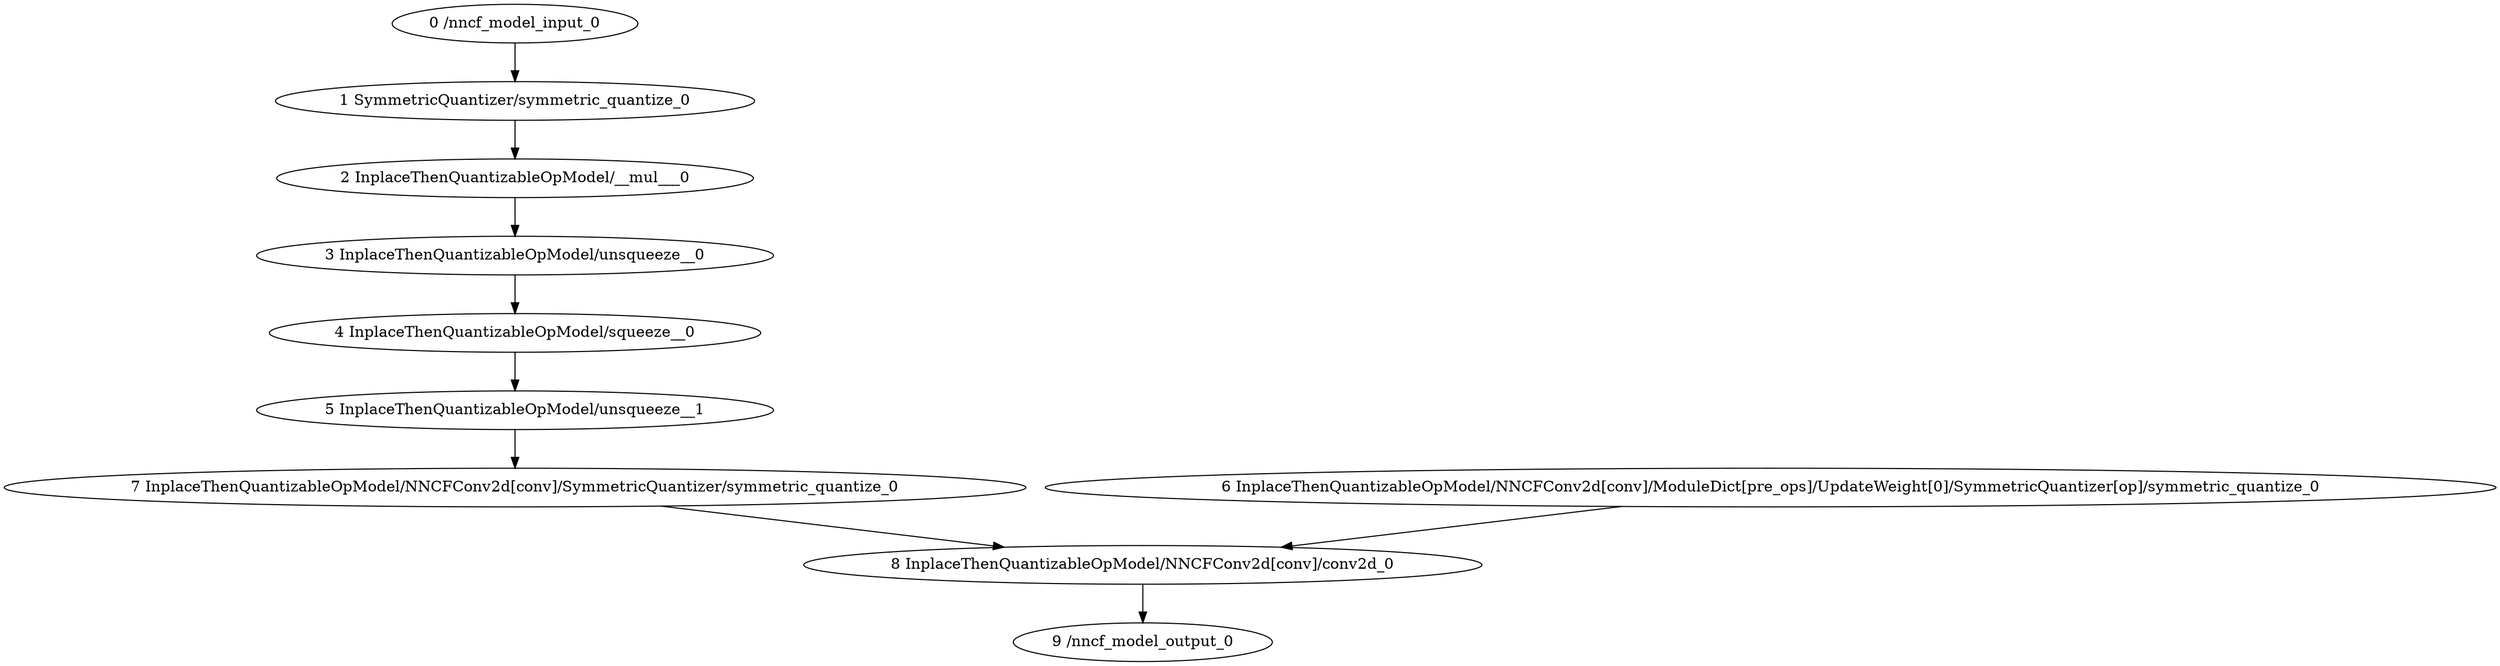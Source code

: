 strict digraph  {
"0 /nncf_model_input_0" [id=0, type=nncf_model_input];
"1 SymmetricQuantizer/symmetric_quantize_0" [id=1, type=symmetric_quantize];
"2 InplaceThenQuantizableOpModel/__mul___0" [id=2, type=__mul__];
"3 InplaceThenQuantizableOpModel/unsqueeze__0" [id=3, type=unsqueeze_];
"4 InplaceThenQuantizableOpModel/squeeze__0" [id=4, type=squeeze_];
"5 InplaceThenQuantizableOpModel/unsqueeze__1" [id=5, type=unsqueeze_];
"6 InplaceThenQuantizableOpModel/NNCFConv2d[conv]/ModuleDict[pre_ops]/UpdateWeight[0]/SymmetricQuantizer[op]/symmetric_quantize_0" [id=6, type=symmetric_quantize];
"7 InplaceThenQuantizableOpModel/NNCFConv2d[conv]/SymmetricQuantizer/symmetric_quantize_0" [id=7, type=symmetric_quantize];
"8 InplaceThenQuantizableOpModel/NNCFConv2d[conv]/conv2d_0" [id=8, type=conv2d];
"9 /nncf_model_output_0" [id=9, type=nncf_model_output];
"0 /nncf_model_input_0" -> "1 SymmetricQuantizer/symmetric_quantize_0";
"1 SymmetricQuantizer/symmetric_quantize_0" -> "2 InplaceThenQuantizableOpModel/__mul___0";
"2 InplaceThenQuantizableOpModel/__mul___0" -> "3 InplaceThenQuantizableOpModel/unsqueeze__0";
"3 InplaceThenQuantizableOpModel/unsqueeze__0" -> "4 InplaceThenQuantizableOpModel/squeeze__0";
"4 InplaceThenQuantizableOpModel/squeeze__0" -> "5 InplaceThenQuantizableOpModel/unsqueeze__1";
"5 InplaceThenQuantizableOpModel/unsqueeze__1" -> "7 InplaceThenQuantizableOpModel/NNCFConv2d[conv]/SymmetricQuantizer/symmetric_quantize_0";
"6 InplaceThenQuantizableOpModel/NNCFConv2d[conv]/ModuleDict[pre_ops]/UpdateWeight[0]/SymmetricQuantizer[op]/symmetric_quantize_0" -> "8 InplaceThenQuantizableOpModel/NNCFConv2d[conv]/conv2d_0";
"7 InplaceThenQuantizableOpModel/NNCFConv2d[conv]/SymmetricQuantizer/symmetric_quantize_0" -> "8 InplaceThenQuantizableOpModel/NNCFConv2d[conv]/conv2d_0";
"8 InplaceThenQuantizableOpModel/NNCFConv2d[conv]/conv2d_0" -> "9 /nncf_model_output_0";
}
